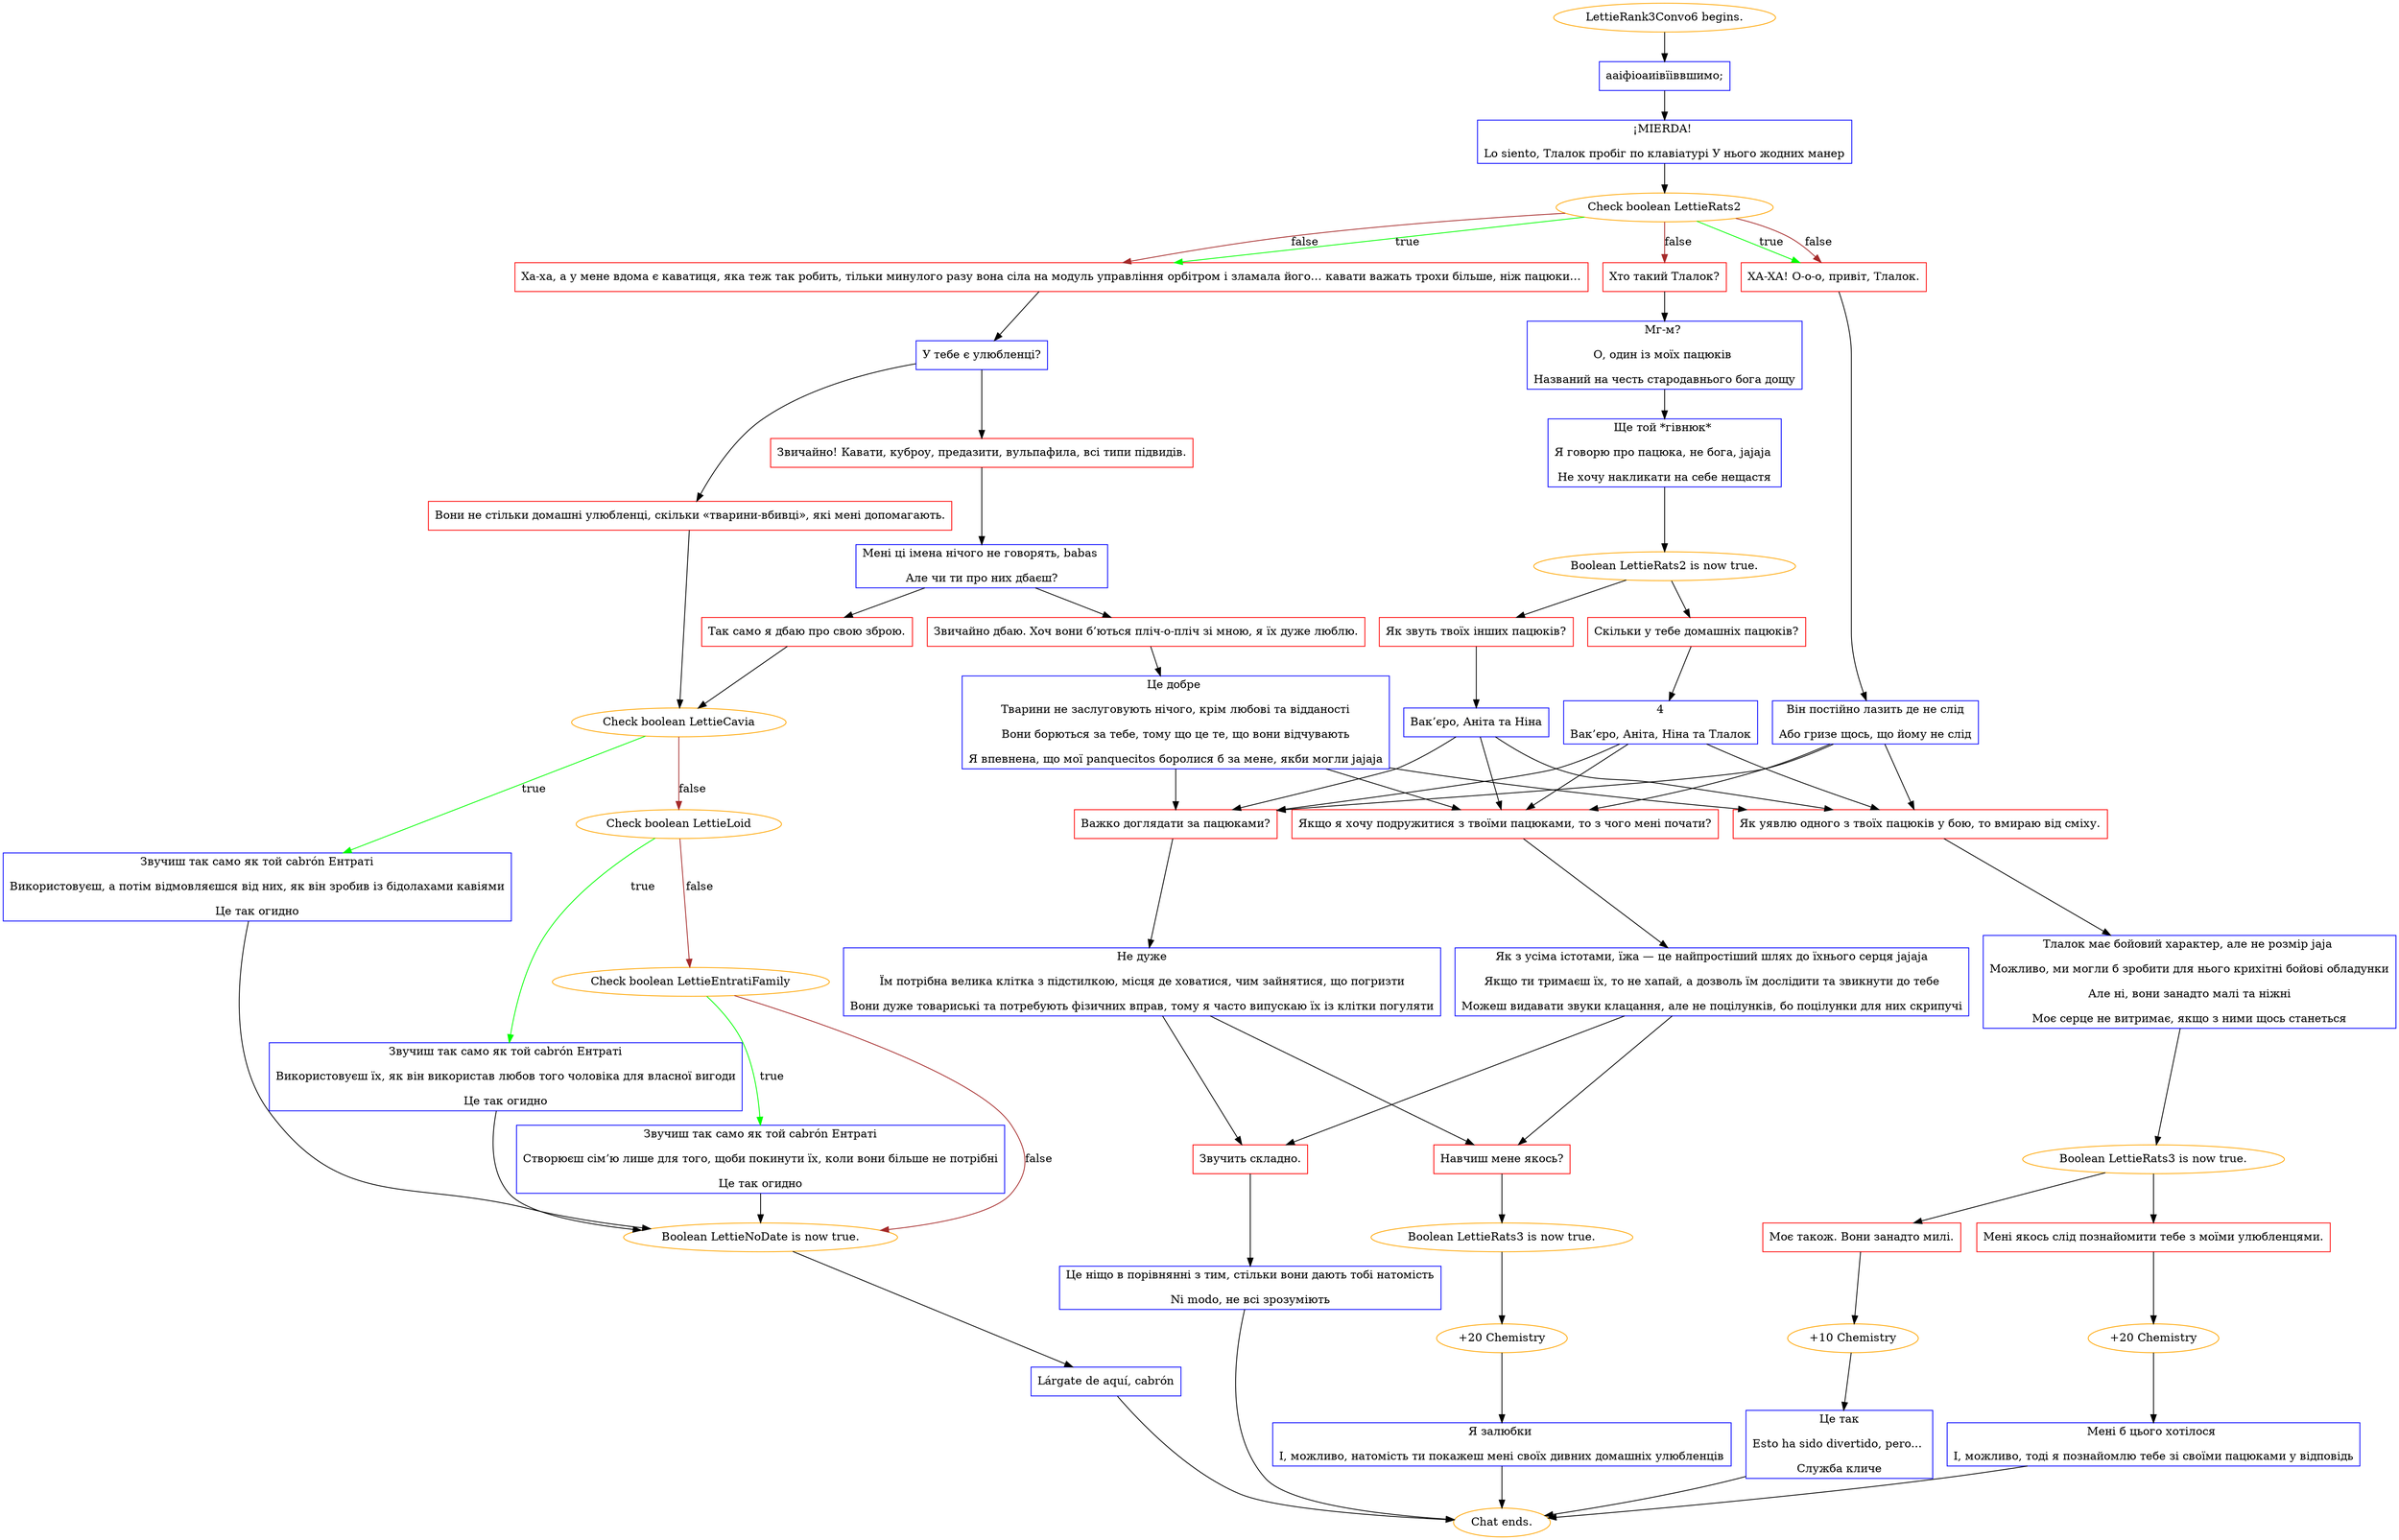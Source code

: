 digraph {
	"LettieRank3Convo6 begins." [color=orange];
		"LettieRank3Convo6 begins." -> j1329137761;
	j1329137761 [label="ааіфіоаиівїіввшимо;",shape=box,color=blue];
		j1329137761 -> j2420887337;
	j2420887337 [label="¡MIERDA! 
Lo siento, Тлалок пробіг по клавіатурі У нього жодних манер",shape=box,color=blue];
		j2420887337 -> j352879681;
	j352879681 [label="Check boolean LettieRats2",color=orange];
		j352879681 -> j158588684 [label=true,color=green];
		j352879681 -> j2172393707 [label=true,color=green];
		j352879681 -> j158588684 [label=false,color=brown];
		j352879681 -> j423030455 [label=false,color=brown];
		j352879681 -> j2172393707 [label=false,color=brown];
	j158588684 [label="ХА-ХА! О-о-о, привіт, Тлалок.",shape=box,color=red];
		j158588684 -> j806750125;
	j2172393707 [label="Ха-ха, а у мене вдома є каватиця, яка теж так робить, тільки минулого разу вона сіла на модуль управління орбітром і зламала його… кавати важать трохи більше, ніж пацюки…",shape=box,color=red];
		j2172393707 -> j1889232478;
	j423030455 [label="Хто такий Тлалок?",shape=box,color=red];
		j423030455 -> j1957810876;
	j806750125 [label="Він постійно лазить де не слід
Або гризе щось, що йому не слід",shape=box,color=blue];
		j806750125 -> j2356021238;
		j806750125 -> j978333487;
		j806750125 -> j3647594696;
	j1889232478 [label="У тебе є улюбленці?",shape=box,color=blue];
		j1889232478 -> j650349914;
		j1889232478 -> j3693361911;
	j1957810876 [label="Мг-м? 
О, один із моїх пацюків 
Названий на честь стародавнього бога дощу",shape=box,color=blue];
		j1957810876 -> j2273342635;
	j2356021238 [label="Якщо я хочу подружитися з твоїми пацюками, то з чого мені почати?",shape=box,color=red];
		j2356021238 -> j1816802680;
	j978333487 [label="Важко доглядати за пацюками?",shape=box,color=red];
		j978333487 -> j3820690790;
	j3647594696 [label="Як уявлю одного з твоїх пацюків у бою, то вмираю від сміху.",shape=box,color=red];
		j3647594696 -> j3432646740;
	j650349914 [label="Звичайно! Кавати, куброу, предазити, вульпафила, всі типи підвидів.",shape=box,color=red];
		j650349914 -> j3417442571;
	j3693361911 [label="Вони не стільки домашні улюбленці, скільки «тварини-вбивці», які мені допомагають.",shape=box,color=red];
		j3693361911 -> j2709366223;
	j2273342635 [label="Ще той *гівнюк* 
Я говорю про пацюка, не бога, jajaja 
Не хочу накликати на себе нещастя",shape=box,color=blue];
		j2273342635 -> j10351059;
	j1816802680 [label="Як з усіма істотами, їжа — це найпростіший шлях до їхнього серця jajaja
Якщо ти тримаєш їх, то не хапай, а дозволь їм дослідити та звикнути до тебе
Можеш видавати звуки клацання, але не поцілунків, бо поцілунки для них скрипучі",shape=box,color=blue];
		j1816802680 -> j501307483;
		j1816802680 -> j712598343;
	j3820690790 [label="Не дуже
Їм потрібна велика клітка з підстилкою, місця де ховатися, чим зайнятися, що погризти
Вони дуже товариські та потребують фізичних вправ, тому я часто випускаю їх із клітки погуляти",shape=box,color=blue];
		j3820690790 -> j501307483;
		j3820690790 -> j712598343;
	j3432646740 [label="Тлалок має бойовий характер, але не розмір jaja 
Можливо, ми могли б зробити для нього крихітні бойові обладунки
Але ні, вони занадто малі та ніжні
Моє серце не витримає, якщо з ними щось станеться",shape=box,color=blue];
		j3432646740 -> j2279302391;
	j3417442571 [label="Мені ці імена нічого не говорять, babas 
Але чи ти про них дбаєш?",shape=box,color=blue];
		j3417442571 -> j263075370;
		j3417442571 -> j867402009;
	j2709366223 [label="Check boolean LettieCavia",color=orange];
		j2709366223 -> j1350647512 [label=true,color=green];
		j2709366223 -> j1457704003 [label=false,color=brown];
	j10351059 [label="Boolean LettieRats2 is now true.",color=orange];
		j10351059 -> j213290879;
		j10351059 -> j86109783;
	j501307483 [label="Навчиш мене якось?",shape=box,color=red];
		j501307483 -> j3350150786;
	j712598343 [label="Звучить складно.",shape=box,color=red];
		j712598343 -> j2101004840;
	j2279302391 [label="Boolean LettieRats3 is now true.",color=orange];
		j2279302391 -> j851624991;
		j2279302391 -> j2074631799;
	j263075370 [label="Звичайно дбаю. Хоч вони б’ються пліч-о-пліч зі мною, я їх дуже люблю.",shape=box,color=red];
		j263075370 -> j2333978268;
	j867402009 [label="Так само я дбаю про свою зброю.",shape=box,color=red];
		j867402009 -> j2709366223;
	j1350647512 [label="Звучиш так само як той cabrón Ентраті
Використовуєш, а потім відмовляєшся від них, як він зробив із бідолахами кавіями
Це так огидно",shape=box,color=blue];
		j1350647512 -> j3650571808;
	j1457704003 [label="Check boolean LettieLoid",color=orange];
		j1457704003 -> j2928721691 [label=true,color=green];
		j1457704003 -> j2739792652 [label=false,color=brown];
	j213290879 [label="Скільки у тебе домашніх пацюків?",shape=box,color=red];
		j213290879 -> j1498229168;
	j86109783 [label="Як звуть твоїх інших пацюків?",shape=box,color=red];
		j86109783 -> j4206083323;
	j3350150786 [label="Boolean LettieRats3 is now true.",color=orange];
		j3350150786 -> j2929098299;
	j2101004840 [label="Це ніщо в порівнянні з тим, стільки вони дають тобі натомість
Ni modo, не всі зрозуміють",shape=box,color=blue];
		j2101004840 -> "Chat ends.";
	j851624991 [label="Моє також. Вони занадто милі.",shape=box,color=red];
		j851624991 -> j482106524;
	j2074631799 [label="Мені якось слід познайомити тебе з моїми улюбленцями.",shape=box,color=red];
		j2074631799 -> j516125040;
	j2333978268 [label="Це добре 
Тварини не заслуговують нічого, крім любові та відданості
Вони борються за тебе, тому що це те, що вони відчувають
Я впевнена, що мої panquecitos боролися б за мене, якби могли jajaja",shape=box,color=blue];
		j2333978268 -> j2356021238;
		j2333978268 -> j978333487;
		j2333978268 -> j3647594696;
	j3650571808 [label="Boolean LettieNoDate is now true.",color=orange];
		j3650571808 -> j3947662504;
	j2928721691 [label="Звучиш так само як той cabrón Ентраті
Використовуєш їх, як він використав любов того чоловіка для власної вигоди
Це так огидно",shape=box,color=blue];
		j2928721691 -> j3650571808;
	j2739792652 [label="Check boolean LettieEntratiFamily",color=orange];
		j2739792652 -> j349819517 [label=true,color=green];
		j2739792652 -> j3650571808 [label=false,color=brown];
	j1498229168 [label="4
Вак’єро, Аніта, Ніна та Тлалок",shape=box,color=blue];
		j1498229168 -> j2356021238;
		j1498229168 -> j978333487;
		j1498229168 -> j3647594696;
	j4206083323 [label="Вак’єро, Аніта та Ніна",shape=box,color=blue];
		j4206083323 -> j2356021238;
		j4206083323 -> j978333487;
		j4206083323 -> j3647594696;
	j2929098299 [label="+20 Chemistry",color=orange];
		j2929098299 -> j2535185625;
	"Chat ends." [color=orange];
	j482106524 [label="+10 Chemistry",color=orange];
		j482106524 -> j2398068891;
	j516125040 [label="+20 Chemistry",color=orange];
		j516125040 -> j3945298665;
	j3947662504 [label="Lárgate de aquí, cabrón",shape=box,color=blue];
		j3947662504 -> "Chat ends.";
	j349819517 [label="Звучиш так само як той cabrón Ентраті
Створюєш сім’ю лише для того, щоби покинути їх, коли вони більше не потрібні
Це так огидно",shape=box,color=blue];
		j349819517 -> j3650571808;
	j2535185625 [label="Я залюбки 
І, можливо, натомість ти покажеш мені своїх дивних домашніх улюбленців",shape=box,color=blue];
		j2535185625 -> "Chat ends.";
	j2398068891 [label="Це так
Esto ha sido divertido, pero... 
Служба кличе",shape=box,color=blue];
		j2398068891 -> "Chat ends.";
	j3945298665 [label="Мені б цього хотілося 
І, можливо, тоді я познайомлю тебе зі своїми пацюками у відповідь",shape=box,color=blue];
		j3945298665 -> "Chat ends.";
}